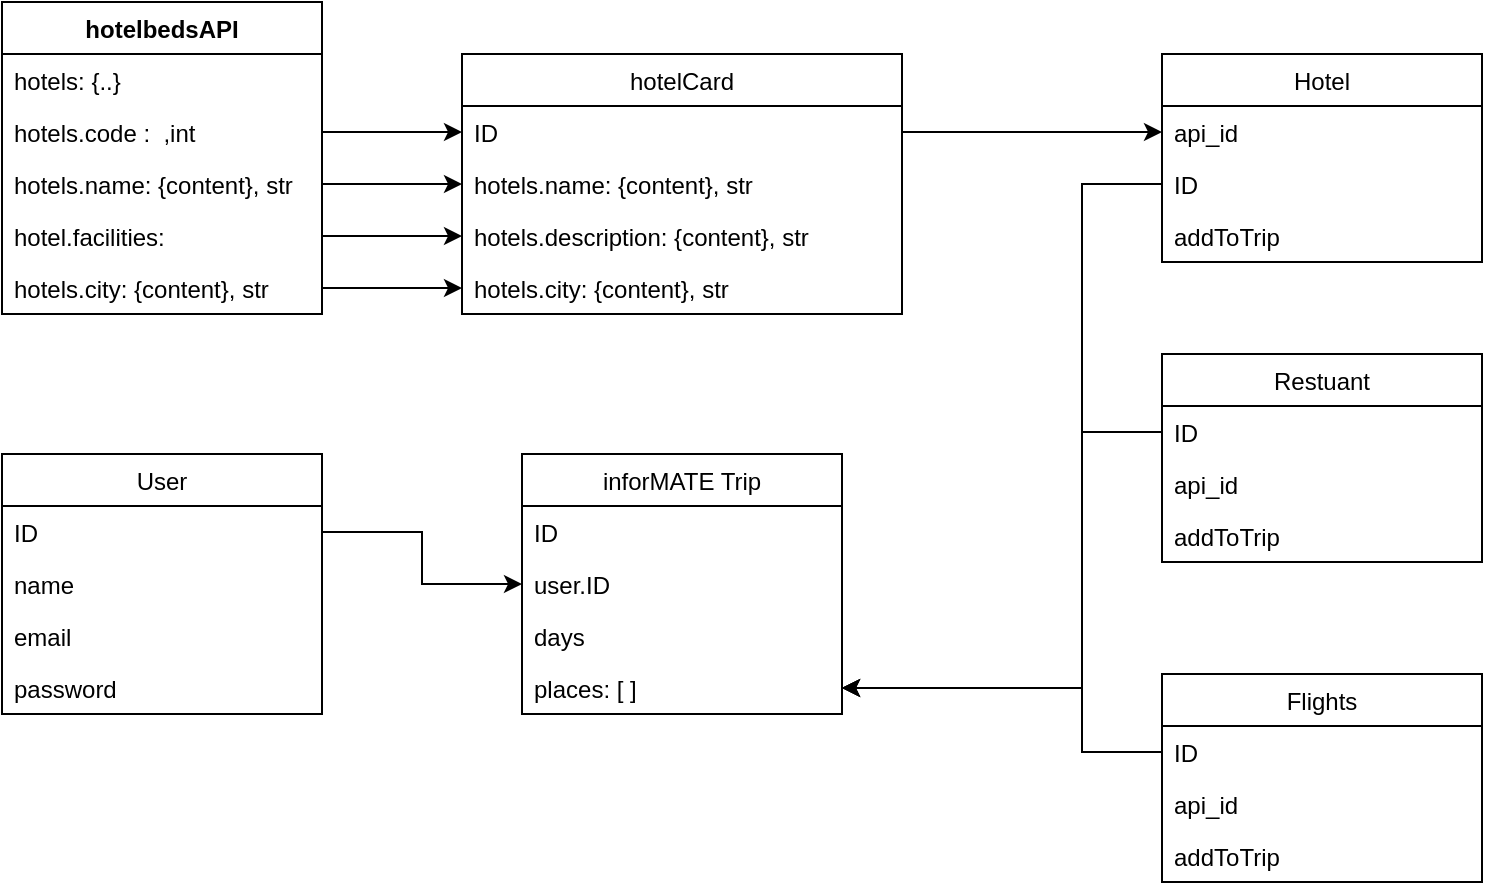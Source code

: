 <mxfile version="20.2.8" type="github">
  <diagram id="0rWiqkp9f7QkPqhGYT5n" name="Pagina-1">
    <mxGraphModel dx="1038" dy="579" grid="1" gridSize="10" guides="1" tooltips="1" connect="1" arrows="1" fold="1" page="1" pageScale="1" pageWidth="827" pageHeight="1169" math="0" shadow="0">
      <root>
        <mxCell id="0" />
        <mxCell id="1" parent="0" />
        <mxCell id="P2sfQAnxW4B723jQwHwG-30" style="edgeStyle=orthogonalEdgeStyle;rounded=0;orthogonalLoop=1;jettySize=auto;html=1;exitX=1;exitY=0.5;exitDx=0;exitDy=0;entryX=0;entryY=0.5;entryDx=0;entryDy=0;" edge="1" parent="1" source="xEY01EKiAgp3C7ow3ueJ-28" target="xEY01EKiAgp3C7ow3ueJ-46">
          <mxGeometry relative="1" as="geometry" />
        </mxCell>
        <mxCell id="xEY01EKiAgp3C7ow3ueJ-25" value="hotelbedsAPI" style="swimlane;fontStyle=1;align=center;verticalAlign=top;childLayout=stackLayout;horizontal=1;startSize=26;horizontalStack=0;resizeParent=1;resizeParentMax=0;resizeLast=0;collapsible=1;marginBottom=0;swimlaneLine=1;rounded=0;shadow=0;sketch=0;" parent="1" vertex="1">
          <mxGeometry x="20" y="24" width="160" height="156" as="geometry" />
        </mxCell>
        <mxCell id="xEY01EKiAgp3C7ow3ueJ-26" value="hotels: {..}" style="text;strokeColor=none;fillColor=none;align=left;verticalAlign=top;spacingLeft=4;spacingRight=4;overflow=hidden;rotatable=0;points=[[0,0.5],[1,0.5]];portConstraint=eastwest;" parent="xEY01EKiAgp3C7ow3ueJ-25" vertex="1">
          <mxGeometry y="26" width="160" height="26" as="geometry" />
        </mxCell>
        <mxCell id="xEY01EKiAgp3C7ow3ueJ-28" value="hotels.code :  ,int" style="text;strokeColor=none;fillColor=none;align=left;verticalAlign=top;spacingLeft=4;spacingRight=4;overflow=hidden;rotatable=0;points=[[0,0.5],[1,0.5]];portConstraint=eastwest;glass=0;" parent="xEY01EKiAgp3C7ow3ueJ-25" vertex="1">
          <mxGeometry y="52" width="160" height="26" as="geometry" />
        </mxCell>
        <mxCell id="xEY01EKiAgp3C7ow3ueJ-30" value="hotels.name: {content}, str" style="text;strokeColor=none;fillColor=none;align=left;verticalAlign=top;spacingLeft=4;spacingRight=4;overflow=hidden;rotatable=0;points=[[0,0.5],[1,0.5]];portConstraint=eastwest;" parent="xEY01EKiAgp3C7ow3ueJ-25" vertex="1">
          <mxGeometry y="78" width="160" height="26" as="geometry" />
        </mxCell>
        <mxCell id="P2sfQAnxW4B723jQwHwG-11" value="hotel.facilities:" style="text;strokeColor=none;fillColor=none;align=left;verticalAlign=top;spacingLeft=4;spacingRight=4;overflow=hidden;rotatable=0;points=[[0,0.5],[1,0.5]];portConstraint=eastwest;" vertex="1" parent="xEY01EKiAgp3C7ow3ueJ-25">
          <mxGeometry y="104" width="160" height="26" as="geometry" />
        </mxCell>
        <mxCell id="xEY01EKiAgp3C7ow3ueJ-35" value="hotels.city: {content}, str" style="text;strokeColor=none;fillColor=none;align=left;verticalAlign=top;spacingLeft=4;spacingRight=4;overflow=hidden;rotatable=0;points=[[0,0.5],[1,0.5]];portConstraint=eastwest;" parent="xEY01EKiAgp3C7ow3ueJ-25" vertex="1">
          <mxGeometry y="130" width="160" height="26" as="geometry" />
        </mxCell>
        <mxCell id="xEY01EKiAgp3C7ow3ueJ-38" value="hotelCard" style="swimlane;fontStyle=0;childLayout=stackLayout;horizontal=1;startSize=26;fillColor=none;horizontalStack=0;resizeParent=1;resizeParentMax=0;resizeLast=0;collapsible=1;marginBottom=0;rounded=0;shadow=0;sketch=0;" parent="1" vertex="1">
          <mxGeometry x="250" y="50" width="220" height="130" as="geometry" />
        </mxCell>
        <mxCell id="xEY01EKiAgp3C7ow3ueJ-46" value="ID" style="text;strokeColor=none;fillColor=none;align=left;verticalAlign=top;spacingLeft=4;spacingRight=4;overflow=hidden;rotatable=0;points=[[0,0.5],[1,0.5]];portConstraint=eastwest;" parent="xEY01EKiAgp3C7ow3ueJ-38" vertex="1">
          <mxGeometry y="26" width="220" height="26" as="geometry" />
        </mxCell>
        <mxCell id="P2sfQAnxW4B723jQwHwG-9" value="hotels.name: {content}, str" style="text;strokeColor=none;fillColor=none;align=left;verticalAlign=top;spacingLeft=4;spacingRight=4;overflow=hidden;rotatable=0;points=[[0,0.5],[1,0.5]];portConstraint=eastwest;" vertex="1" parent="xEY01EKiAgp3C7ow3ueJ-38">
          <mxGeometry y="52" width="220" height="26" as="geometry" />
        </mxCell>
        <mxCell id="xEY01EKiAgp3C7ow3ueJ-32" value="hotels.description: {content}, str" style="text;strokeColor=none;fillColor=none;align=left;verticalAlign=top;spacingLeft=4;spacingRight=4;overflow=hidden;rotatable=0;points=[[0,0.5],[1,0.5]];portConstraint=eastwest;" parent="xEY01EKiAgp3C7ow3ueJ-38" vertex="1">
          <mxGeometry y="78" width="220" height="26" as="geometry" />
        </mxCell>
        <mxCell id="P2sfQAnxW4B723jQwHwG-10" value="hotels.city: {content}, str" style="text;strokeColor=none;fillColor=none;align=left;verticalAlign=top;spacingLeft=4;spacingRight=4;overflow=hidden;rotatable=0;points=[[0,0.5],[1,0.5]];portConstraint=eastwest;" vertex="1" parent="xEY01EKiAgp3C7ow3ueJ-38">
          <mxGeometry y="104" width="220" height="26" as="geometry" />
        </mxCell>
        <mxCell id="P2sfQAnxW4B723jQwHwG-12" value="inforMATE Trip" style="swimlane;fontStyle=0;childLayout=stackLayout;horizontal=1;startSize=26;fillColor=none;horizontalStack=0;resizeParent=1;resizeParentMax=0;resizeLast=0;collapsible=1;marginBottom=0;rounded=0;shadow=0;sketch=0;" vertex="1" parent="1">
          <mxGeometry x="280" y="250" width="160" height="130" as="geometry" />
        </mxCell>
        <mxCell id="P2sfQAnxW4B723jQwHwG-13" value="ID" style="text;strokeColor=none;fillColor=none;align=left;verticalAlign=top;spacingLeft=4;spacingRight=4;overflow=hidden;rotatable=0;points=[[0,0.5],[1,0.5]];portConstraint=eastwest;" vertex="1" parent="P2sfQAnxW4B723jQwHwG-12">
          <mxGeometry y="26" width="160" height="26" as="geometry" />
        </mxCell>
        <mxCell id="P2sfQAnxW4B723jQwHwG-14" value="user.ID" style="text;strokeColor=none;fillColor=none;align=left;verticalAlign=top;spacingLeft=4;spacingRight=4;overflow=hidden;rotatable=0;points=[[0,0.5],[1,0.5]];portConstraint=eastwest;" vertex="1" parent="P2sfQAnxW4B723jQwHwG-12">
          <mxGeometry y="52" width="160" height="26" as="geometry" />
        </mxCell>
        <mxCell id="P2sfQAnxW4B723jQwHwG-15" value="days" style="text;strokeColor=none;fillColor=none;align=left;verticalAlign=top;spacingLeft=4;spacingRight=4;overflow=hidden;rotatable=0;points=[[0,0.5],[1,0.5]];portConstraint=eastwest;" vertex="1" parent="P2sfQAnxW4B723jQwHwG-12">
          <mxGeometry y="78" width="160" height="26" as="geometry" />
        </mxCell>
        <mxCell id="P2sfQAnxW4B723jQwHwG-16" value="places: [ ]" style="text;strokeColor=none;fillColor=none;align=left;verticalAlign=top;spacingLeft=4;spacingRight=4;overflow=hidden;rotatable=0;points=[[0,0.5],[1,0.5]];portConstraint=eastwest;" vertex="1" parent="P2sfQAnxW4B723jQwHwG-12">
          <mxGeometry y="104" width="160" height="26" as="geometry" />
        </mxCell>
        <mxCell id="P2sfQAnxW4B723jQwHwG-17" value="Hotel" style="swimlane;fontStyle=0;childLayout=stackLayout;horizontal=1;startSize=26;fillColor=none;horizontalStack=0;resizeParent=1;resizeParentMax=0;resizeLast=0;collapsible=1;marginBottom=0;rounded=0;shadow=0;sketch=0;" vertex="1" parent="1">
          <mxGeometry x="600" y="50" width="160" height="104" as="geometry" />
        </mxCell>
        <mxCell id="P2sfQAnxW4B723jQwHwG-47" value="api_id" style="text;strokeColor=none;fillColor=none;align=left;verticalAlign=top;spacingLeft=4;spacingRight=4;overflow=hidden;rotatable=0;points=[[0,0.5],[1,0.5]];portConstraint=eastwest;" vertex="1" parent="P2sfQAnxW4B723jQwHwG-17">
          <mxGeometry y="26" width="160" height="26" as="geometry" />
        </mxCell>
        <mxCell id="P2sfQAnxW4B723jQwHwG-18" value="ID" style="text;strokeColor=none;fillColor=none;align=left;verticalAlign=top;spacingLeft=4;spacingRight=4;overflow=hidden;rotatable=0;points=[[0,0.5],[1,0.5]];portConstraint=eastwest;" vertex="1" parent="P2sfQAnxW4B723jQwHwG-17">
          <mxGeometry y="52" width="160" height="26" as="geometry" />
        </mxCell>
        <mxCell id="P2sfQAnxW4B723jQwHwG-20" value="addToTrip" style="text;strokeColor=none;fillColor=none;align=left;verticalAlign=top;spacingLeft=4;spacingRight=4;overflow=hidden;rotatable=0;points=[[0,0.5],[1,0.5]];portConstraint=eastwest;" vertex="1" parent="P2sfQAnxW4B723jQwHwG-17">
          <mxGeometry y="78" width="160" height="26" as="geometry" />
        </mxCell>
        <mxCell id="P2sfQAnxW4B723jQwHwG-22" value="Restuant" style="swimlane;fontStyle=0;childLayout=stackLayout;horizontal=1;startSize=26;fillColor=none;horizontalStack=0;resizeParent=1;resizeParentMax=0;resizeLast=0;collapsible=1;marginBottom=0;rounded=0;shadow=0;sketch=0;" vertex="1" parent="1">
          <mxGeometry x="600" y="200" width="160" height="104" as="geometry" />
        </mxCell>
        <mxCell id="P2sfQAnxW4B723jQwHwG-23" value="ID" style="text;strokeColor=none;fillColor=none;align=left;verticalAlign=top;spacingLeft=4;spacingRight=4;overflow=hidden;rotatable=0;points=[[0,0.5],[1,0.5]];portConstraint=eastwest;" vertex="1" parent="P2sfQAnxW4B723jQwHwG-22">
          <mxGeometry y="26" width="160" height="26" as="geometry" />
        </mxCell>
        <mxCell id="P2sfQAnxW4B723jQwHwG-24" value="api_id" style="text;strokeColor=none;fillColor=none;align=left;verticalAlign=top;spacingLeft=4;spacingRight=4;overflow=hidden;rotatable=0;points=[[0,0.5],[1,0.5]];portConstraint=eastwest;" vertex="1" parent="P2sfQAnxW4B723jQwHwG-22">
          <mxGeometry y="52" width="160" height="26" as="geometry" />
        </mxCell>
        <mxCell id="P2sfQAnxW4B723jQwHwG-25" value="addToTrip" style="text;strokeColor=none;fillColor=none;align=left;verticalAlign=top;spacingLeft=4;spacingRight=4;overflow=hidden;rotatable=0;points=[[0,0.5],[1,0.5]];portConstraint=eastwest;" vertex="1" parent="P2sfQAnxW4B723jQwHwG-22">
          <mxGeometry y="78" width="160" height="26" as="geometry" />
        </mxCell>
        <mxCell id="P2sfQAnxW4B723jQwHwG-26" value="Flights" style="swimlane;fontStyle=0;childLayout=stackLayout;horizontal=1;startSize=26;fillColor=none;horizontalStack=0;resizeParent=1;resizeParentMax=0;resizeLast=0;collapsible=1;marginBottom=0;rounded=0;shadow=0;sketch=0;" vertex="1" parent="1">
          <mxGeometry x="600" y="360" width="160" height="104" as="geometry" />
        </mxCell>
        <mxCell id="P2sfQAnxW4B723jQwHwG-27" value="ID" style="text;strokeColor=none;fillColor=none;align=left;verticalAlign=top;spacingLeft=4;spacingRight=4;overflow=hidden;rotatable=0;points=[[0,0.5],[1,0.5]];portConstraint=eastwest;" vertex="1" parent="P2sfQAnxW4B723jQwHwG-26">
          <mxGeometry y="26" width="160" height="26" as="geometry" />
        </mxCell>
        <mxCell id="P2sfQAnxW4B723jQwHwG-28" value="api_id" style="text;strokeColor=none;fillColor=none;align=left;verticalAlign=top;spacingLeft=4;spacingRight=4;overflow=hidden;rotatable=0;points=[[0,0.5],[1,0.5]];portConstraint=eastwest;" vertex="1" parent="P2sfQAnxW4B723jQwHwG-26">
          <mxGeometry y="52" width="160" height="26" as="geometry" />
        </mxCell>
        <mxCell id="P2sfQAnxW4B723jQwHwG-29" value="addToTrip" style="text;strokeColor=none;fillColor=none;align=left;verticalAlign=top;spacingLeft=4;spacingRight=4;overflow=hidden;rotatable=0;points=[[0,0.5],[1,0.5]];portConstraint=eastwest;" vertex="1" parent="P2sfQAnxW4B723jQwHwG-26">
          <mxGeometry y="78" width="160" height="26" as="geometry" />
        </mxCell>
        <mxCell id="P2sfQAnxW4B723jQwHwG-31" style="edgeStyle=orthogonalEdgeStyle;rounded=0;orthogonalLoop=1;jettySize=auto;html=1;exitX=1;exitY=0.5;exitDx=0;exitDy=0;entryX=0;entryY=0.5;entryDx=0;entryDy=0;" edge="1" parent="1" source="xEY01EKiAgp3C7ow3ueJ-30" target="P2sfQAnxW4B723jQwHwG-9">
          <mxGeometry relative="1" as="geometry" />
        </mxCell>
        <mxCell id="P2sfQAnxW4B723jQwHwG-32" style="edgeStyle=orthogonalEdgeStyle;rounded=0;orthogonalLoop=1;jettySize=auto;html=1;exitX=1;exitY=0.5;exitDx=0;exitDy=0;" edge="1" parent="1" source="P2sfQAnxW4B723jQwHwG-11" target="xEY01EKiAgp3C7ow3ueJ-32">
          <mxGeometry relative="1" as="geometry" />
        </mxCell>
        <mxCell id="P2sfQAnxW4B723jQwHwG-33" style="edgeStyle=orthogonalEdgeStyle;rounded=0;orthogonalLoop=1;jettySize=auto;html=1;exitX=1;exitY=0.5;exitDx=0;exitDy=0;entryX=0;entryY=0.5;entryDx=0;entryDy=0;" edge="1" parent="1" source="xEY01EKiAgp3C7ow3ueJ-35" target="P2sfQAnxW4B723jQwHwG-10">
          <mxGeometry relative="1" as="geometry" />
        </mxCell>
        <mxCell id="P2sfQAnxW4B723jQwHwG-35" value="User" style="swimlane;fontStyle=0;childLayout=stackLayout;horizontal=1;startSize=26;fillColor=none;horizontalStack=0;resizeParent=1;resizeParentMax=0;resizeLast=0;collapsible=1;marginBottom=0;rounded=0;shadow=0;sketch=0;" vertex="1" parent="1">
          <mxGeometry x="20" y="250" width="160" height="130" as="geometry" />
        </mxCell>
        <mxCell id="P2sfQAnxW4B723jQwHwG-36" value="ID" style="text;strokeColor=none;fillColor=none;align=left;verticalAlign=top;spacingLeft=4;spacingRight=4;overflow=hidden;rotatable=0;points=[[0,0.5],[1,0.5]];portConstraint=eastwest;" vertex="1" parent="P2sfQAnxW4B723jQwHwG-35">
          <mxGeometry y="26" width="160" height="26" as="geometry" />
        </mxCell>
        <mxCell id="P2sfQAnxW4B723jQwHwG-38" value="name" style="text;strokeColor=none;fillColor=none;align=left;verticalAlign=top;spacingLeft=4;spacingRight=4;overflow=hidden;rotatable=0;points=[[0,0.5],[1,0.5]];portConstraint=eastwest;" vertex="1" parent="P2sfQAnxW4B723jQwHwG-35">
          <mxGeometry y="52" width="160" height="26" as="geometry" />
        </mxCell>
        <mxCell id="P2sfQAnxW4B723jQwHwG-39" value="email" style="text;strokeColor=none;fillColor=none;align=left;verticalAlign=top;spacingLeft=4;spacingRight=4;overflow=hidden;rotatable=0;points=[[0,0.5],[1,0.5]];portConstraint=eastwest;" vertex="1" parent="P2sfQAnxW4B723jQwHwG-35">
          <mxGeometry y="78" width="160" height="26" as="geometry" />
        </mxCell>
        <mxCell id="P2sfQAnxW4B723jQwHwG-40" value="password" style="text;strokeColor=none;fillColor=none;align=left;verticalAlign=top;spacingLeft=4;spacingRight=4;overflow=hidden;rotatable=0;points=[[0,0.5],[1,0.5]];portConstraint=eastwest;" vertex="1" parent="P2sfQAnxW4B723jQwHwG-35">
          <mxGeometry y="104" width="160" height="26" as="geometry" />
        </mxCell>
        <mxCell id="P2sfQAnxW4B723jQwHwG-42" style="edgeStyle=orthogonalEdgeStyle;rounded=0;orthogonalLoop=1;jettySize=auto;html=1;exitX=1;exitY=0.5;exitDx=0;exitDy=0;entryX=0;entryY=0.5;entryDx=0;entryDy=0;" edge="1" parent="1" source="P2sfQAnxW4B723jQwHwG-36" target="P2sfQAnxW4B723jQwHwG-14">
          <mxGeometry relative="1" as="geometry" />
        </mxCell>
        <mxCell id="P2sfQAnxW4B723jQwHwG-48" style="edgeStyle=orthogonalEdgeStyle;rounded=0;orthogonalLoop=1;jettySize=auto;html=1;exitX=1;exitY=0.5;exitDx=0;exitDy=0;entryX=0;entryY=0.5;entryDx=0;entryDy=0;" edge="1" parent="1" source="xEY01EKiAgp3C7ow3ueJ-46" target="P2sfQAnxW4B723jQwHwG-47">
          <mxGeometry relative="1" as="geometry" />
        </mxCell>
        <mxCell id="P2sfQAnxW4B723jQwHwG-52" style="edgeStyle=orthogonalEdgeStyle;rounded=0;orthogonalLoop=1;jettySize=auto;html=1;exitX=0;exitY=0.5;exitDx=0;exitDy=0;entryX=1;entryY=0.5;entryDx=0;entryDy=0;" edge="1" parent="1" source="P2sfQAnxW4B723jQwHwG-18" target="P2sfQAnxW4B723jQwHwG-16">
          <mxGeometry relative="1" as="geometry">
            <Array as="points">
              <mxPoint x="560" y="115" />
              <mxPoint x="560" y="367" />
            </Array>
          </mxGeometry>
        </mxCell>
        <mxCell id="P2sfQAnxW4B723jQwHwG-53" style="edgeStyle=orthogonalEdgeStyle;rounded=0;orthogonalLoop=1;jettySize=auto;html=1;exitX=0;exitY=0.5;exitDx=0;exitDy=0;entryX=1;entryY=0.5;entryDx=0;entryDy=0;" edge="1" parent="1" source="P2sfQAnxW4B723jQwHwG-27" target="P2sfQAnxW4B723jQwHwG-16">
          <mxGeometry relative="1" as="geometry">
            <Array as="points">
              <mxPoint x="560" y="399" />
              <mxPoint x="560" y="367" />
            </Array>
          </mxGeometry>
        </mxCell>
        <mxCell id="P2sfQAnxW4B723jQwHwG-55" style="edgeStyle=orthogonalEdgeStyle;rounded=0;orthogonalLoop=1;jettySize=auto;html=1;exitX=0;exitY=0.5;exitDx=0;exitDy=0;entryX=1;entryY=0.5;entryDx=0;entryDy=0;" edge="1" parent="1" source="P2sfQAnxW4B723jQwHwG-23" target="P2sfQAnxW4B723jQwHwG-16">
          <mxGeometry relative="1" as="geometry">
            <Array as="points">
              <mxPoint x="560" y="239" />
              <mxPoint x="560" y="367" />
            </Array>
          </mxGeometry>
        </mxCell>
      </root>
    </mxGraphModel>
  </diagram>
</mxfile>
